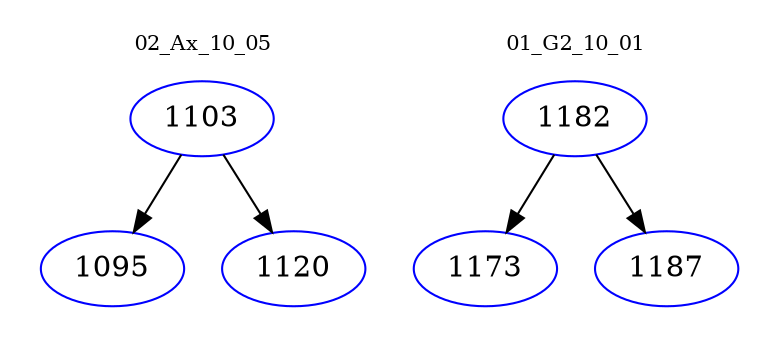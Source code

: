 digraph{
subgraph cluster_0 {
color = white
label = "02_Ax_10_05";
fontsize=10;
T0_1103 [label="1103", color="blue"]
T0_1103 -> T0_1095 [color="black"]
T0_1095 [label="1095", color="blue"]
T0_1103 -> T0_1120 [color="black"]
T0_1120 [label="1120", color="blue"]
}
subgraph cluster_1 {
color = white
label = "01_G2_10_01";
fontsize=10;
T1_1182 [label="1182", color="blue"]
T1_1182 -> T1_1173 [color="black"]
T1_1173 [label="1173", color="blue"]
T1_1182 -> T1_1187 [color="black"]
T1_1187 [label="1187", color="blue"]
}
}
